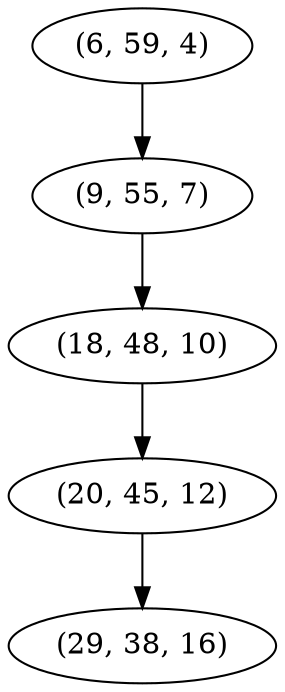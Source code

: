 digraph tree {
    "(6, 59, 4)";
    "(9, 55, 7)";
    "(18, 48, 10)";
    "(20, 45, 12)";
    "(29, 38, 16)";
    "(6, 59, 4)" -> "(9, 55, 7)";
    "(9, 55, 7)" -> "(18, 48, 10)";
    "(18, 48, 10)" -> "(20, 45, 12)";
    "(20, 45, 12)" -> "(29, 38, 16)";
}
